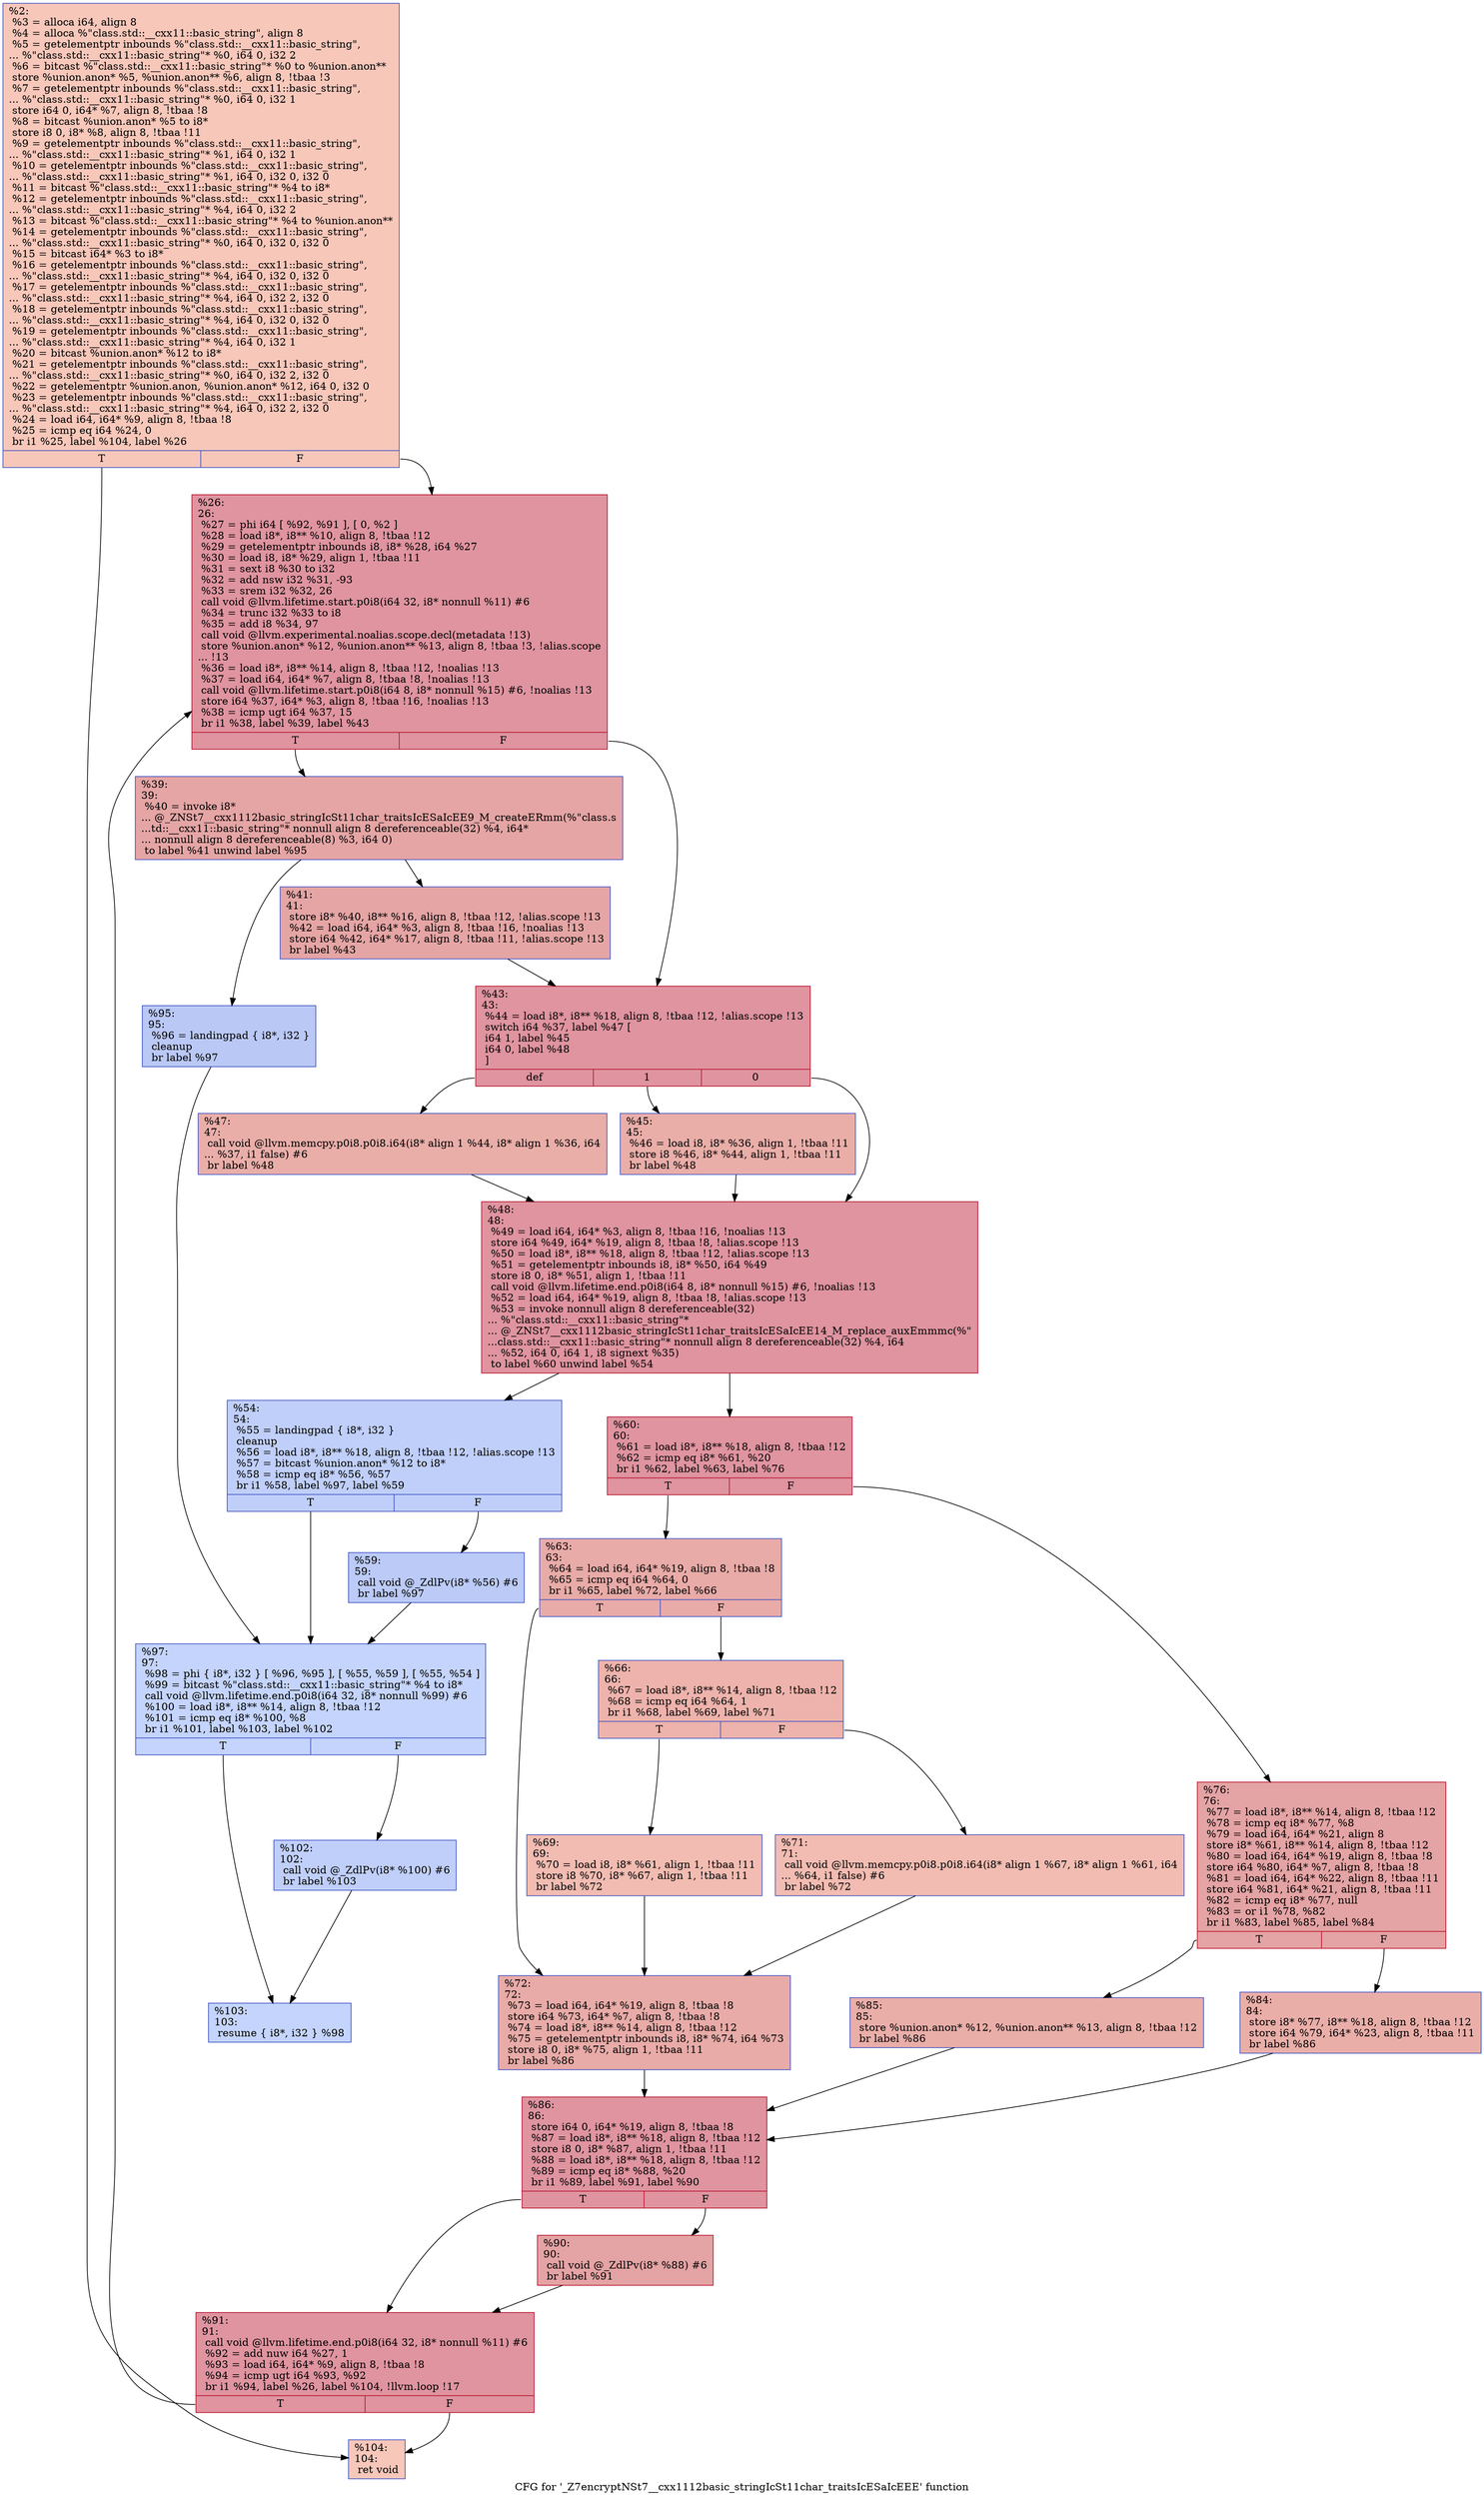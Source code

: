 digraph "CFG for '_Z7encryptNSt7__cxx1112basic_stringIcSt11char_traitsIcESaIcEEE' function" {
	label="CFG for '_Z7encryptNSt7__cxx1112basic_stringIcSt11char_traitsIcESaIcEEE' function";

	Node0x564c761f33b0 [shape=record,color="#3d50c3ff", style=filled, fillcolor="#ec7f6370",label="{%2:\l  %3 = alloca i64, align 8\l  %4 = alloca %\"class.std::__cxx11::basic_string\", align 8\l  %5 = getelementptr inbounds %\"class.std::__cxx11::basic_string\",\l... %\"class.std::__cxx11::basic_string\"* %0, i64 0, i32 2\l  %6 = bitcast %\"class.std::__cxx11::basic_string\"* %0 to %union.anon**\l  store %union.anon* %5, %union.anon** %6, align 8, !tbaa !3\l  %7 = getelementptr inbounds %\"class.std::__cxx11::basic_string\",\l... %\"class.std::__cxx11::basic_string\"* %0, i64 0, i32 1\l  store i64 0, i64* %7, align 8, !tbaa !8\l  %8 = bitcast %union.anon* %5 to i8*\l  store i8 0, i8* %8, align 8, !tbaa !11\l  %9 = getelementptr inbounds %\"class.std::__cxx11::basic_string\",\l... %\"class.std::__cxx11::basic_string\"* %1, i64 0, i32 1\l  %10 = getelementptr inbounds %\"class.std::__cxx11::basic_string\",\l... %\"class.std::__cxx11::basic_string\"* %1, i64 0, i32 0, i32 0\l  %11 = bitcast %\"class.std::__cxx11::basic_string\"* %4 to i8*\l  %12 = getelementptr inbounds %\"class.std::__cxx11::basic_string\",\l... %\"class.std::__cxx11::basic_string\"* %4, i64 0, i32 2\l  %13 = bitcast %\"class.std::__cxx11::basic_string\"* %4 to %union.anon**\l  %14 = getelementptr inbounds %\"class.std::__cxx11::basic_string\",\l... %\"class.std::__cxx11::basic_string\"* %0, i64 0, i32 0, i32 0\l  %15 = bitcast i64* %3 to i8*\l  %16 = getelementptr inbounds %\"class.std::__cxx11::basic_string\",\l... %\"class.std::__cxx11::basic_string\"* %4, i64 0, i32 0, i32 0\l  %17 = getelementptr inbounds %\"class.std::__cxx11::basic_string\",\l... %\"class.std::__cxx11::basic_string\"* %4, i64 0, i32 2, i32 0\l  %18 = getelementptr inbounds %\"class.std::__cxx11::basic_string\",\l... %\"class.std::__cxx11::basic_string\"* %4, i64 0, i32 0, i32 0\l  %19 = getelementptr inbounds %\"class.std::__cxx11::basic_string\",\l... %\"class.std::__cxx11::basic_string\"* %4, i64 0, i32 1\l  %20 = bitcast %union.anon* %12 to i8*\l  %21 = getelementptr inbounds %\"class.std::__cxx11::basic_string\",\l... %\"class.std::__cxx11::basic_string\"* %0, i64 0, i32 2, i32 0\l  %22 = getelementptr %union.anon, %union.anon* %12, i64 0, i32 0\l  %23 = getelementptr inbounds %\"class.std::__cxx11::basic_string\",\l... %\"class.std::__cxx11::basic_string\"* %4, i64 0, i32 2, i32 0\l  %24 = load i64, i64* %9, align 8, !tbaa !8\l  %25 = icmp eq i64 %24, 0\l  br i1 %25, label %104, label %26\l|{<s0>T|<s1>F}}"];
	Node0x564c761f33b0:s0 -> Node0x564c761f4a80;
	Node0x564c761f33b0:s1 -> Node0x564c761f6b10;
	Node0x564c761f6b10 [shape=record,color="#b70d28ff", style=filled, fillcolor="#b70d2870",label="{%26:\l26:                                               \l  %27 = phi i64 [ %92, %91 ], [ 0, %2 ]\l  %28 = load i8*, i8** %10, align 8, !tbaa !12\l  %29 = getelementptr inbounds i8, i8* %28, i64 %27\l  %30 = load i8, i8* %29, align 1, !tbaa !11\l  %31 = sext i8 %30 to i32\l  %32 = add nsw i32 %31, -93\l  %33 = srem i32 %32, 26\l  call void @llvm.lifetime.start.p0i8(i64 32, i8* nonnull %11) #6\l  %34 = trunc i32 %33 to i8\l  %35 = add i8 %34, 97\l  call void @llvm.experimental.noalias.scope.decl(metadata !13)\l  store %union.anon* %12, %union.anon** %13, align 8, !tbaa !3, !alias.scope\l... !13\l  %36 = load i8*, i8** %14, align 8, !tbaa !12, !noalias !13\l  %37 = load i64, i64* %7, align 8, !tbaa !8, !noalias !13\l  call void @llvm.lifetime.start.p0i8(i64 8, i8* nonnull %15) #6, !noalias !13\l  store i64 %37, i64* %3, align 8, !tbaa !16, !noalias !13\l  %38 = icmp ugt i64 %37, 15\l  br i1 %38, label %39, label %43\l|{<s0>T|<s1>F}}"];
	Node0x564c761f6b10:s0 -> Node0x564c761f9ef0;
	Node0x564c761f6b10:s1 -> Node0x564c761f9f80;
	Node0x564c761f9ef0 [shape=record,color="#3d50c3ff", style=filled, fillcolor="#c5333470",label="{%39:\l39:                                               \l  %40 = invoke i8*\l... @_ZNSt7__cxx1112basic_stringIcSt11char_traitsIcESaIcEE9_M_createERmm(%\"class.s\l...td::__cxx11::basic_string\"* nonnull align 8 dereferenceable(32) %4, i64*\l... nonnull align 8 dereferenceable(8) %3, i64 0)\l          to label %41 unwind label %95\l}"];
	Node0x564c761f9ef0 -> Node0x564c761fa1b0;
	Node0x564c761f9ef0 -> Node0x564c761fa200;
	Node0x564c761fa1b0 [shape=record,color="#3d50c3ff", style=filled, fillcolor="#c5333470",label="{%41:\l41:                                               \l  store i8* %40, i8** %16, align 8, !tbaa !12, !alias.scope !13\l  %42 = load i64, i64* %3, align 8, !tbaa !16, !noalias !13\l  store i64 %42, i64* %17, align 8, !tbaa !11, !alias.scope !13\l  br label %43\l}"];
	Node0x564c761fa1b0 -> Node0x564c761f9f80;
	Node0x564c761f9f80 [shape=record,color="#b70d28ff", style=filled, fillcolor="#b70d2870",label="{%43:\l43:                                               \l  %44 = load i8*, i8** %18, align 8, !tbaa !12, !alias.scope !13\l  switch i64 %37, label %47 [\l    i64 1, label %45\l    i64 0, label %48\l  ]\l|{<s0>def|<s1>1|<s2>0}}"];
	Node0x564c761f9f80:s0 -> Node0x564c761fa0c0;
	Node0x564c761f9f80:s1 -> Node0x564c761faed0;
	Node0x564c761f9f80:s2 -> Node0x564c761faf60;
	Node0x564c761faed0 [shape=record,color="#3d50c3ff", style=filled, fillcolor="#d0473d70",label="{%45:\l45:                                               \l  %46 = load i8, i8* %36, align 1, !tbaa !11\l  store i8 %46, i8* %44, align 1, !tbaa !11\l  br label %48\l}"];
	Node0x564c761faed0 -> Node0x564c761faf60;
	Node0x564c761fa0c0 [shape=record,color="#3d50c3ff", style=filled, fillcolor="#d0473d70",label="{%47:\l47:                                               \l  call void @llvm.memcpy.p0i8.p0i8.i64(i8* align 1 %44, i8* align 1 %36, i64\l... %37, i1 false) #6\l  br label %48\l}"];
	Node0x564c761fa0c0 -> Node0x564c761faf60;
	Node0x564c761faf60 [shape=record,color="#b70d28ff", style=filled, fillcolor="#b70d2870",label="{%48:\l48:                                               \l  %49 = load i64, i64* %3, align 8, !tbaa !16, !noalias !13\l  store i64 %49, i64* %19, align 8, !tbaa !8, !alias.scope !13\l  %50 = load i8*, i8** %18, align 8, !tbaa !12, !alias.scope !13\l  %51 = getelementptr inbounds i8, i8* %50, i64 %49\l  store i8 0, i8* %51, align 1, !tbaa !11\l  call void @llvm.lifetime.end.p0i8(i64 8, i8* nonnull %15) #6, !noalias !13\l  %52 = load i64, i64* %19, align 8, !tbaa !8, !alias.scope !13\l  %53 = invoke nonnull align 8 dereferenceable(32)\l... %\"class.std::__cxx11::basic_string\"*\l... @_ZNSt7__cxx1112basic_stringIcSt11char_traitsIcESaIcEE14_M_replace_auxEmmmc(%\"\l...class.std::__cxx11::basic_string\"* nonnull align 8 dereferenceable(32) %4, i64\l... %52, i64 0, i64 1, i8 signext %35)\l          to label %60 unwind label %54\l}"];
	Node0x564c761faf60 -> Node0x564c761fbc90;
	Node0x564c761faf60 -> Node0x564c761fbd20;
	Node0x564c761fbd20 [shape=record,color="#3d50c3ff", style=filled, fillcolor="#7093f370",label="{%54:\l54:                                               \l  %55 = landingpad \{ i8*, i32 \}\l          cleanup\l  %56 = load i8*, i8** %18, align 8, !tbaa !12, !alias.scope !13\l  %57 = bitcast %union.anon* %12 to i8*\l  %58 = icmp eq i8* %56, %57\l  br i1 %58, label %97, label %59\l|{<s0>T|<s1>F}}"];
	Node0x564c761fbd20:s0 -> Node0x564c761fc4a0;
	Node0x564c761fbd20:s1 -> Node0x564c761fc530;
	Node0x564c761fc530 [shape=record,color="#3d50c3ff", style=filled, fillcolor="#6687ed70",label="{%59:\l59:                                               \l  call void @_ZdlPv(i8* %56) #6\l  br label %97\l}"];
	Node0x564c761fc530 -> Node0x564c761fc4a0;
	Node0x564c761fbc90 [shape=record,color="#b70d28ff", style=filled, fillcolor="#b70d2870",label="{%60:\l60:                                               \l  %61 = load i8*, i8** %18, align 8, !tbaa !12\l  %62 = icmp eq i8* %61, %20\l  br i1 %62, label %63, label %76\l|{<s0>T|<s1>F}}"];
	Node0x564c761fbc90:s0 -> Node0x564c761fc9b0;
	Node0x564c761fbc90:s1 -> Node0x564c761fca00;
	Node0x564c761fc9b0 [shape=record,color="#3d50c3ff", style=filled, fillcolor="#cc403a70",label="{%63:\l63:                                               \l  %64 = load i64, i64* %19, align 8, !tbaa !8\l  %65 = icmp eq i64 %64, 0\l  br i1 %65, label %72, label %66\l|{<s0>T|<s1>F}}"];
	Node0x564c761fc9b0:s0 -> Node0x564c761fd010;
	Node0x564c761fc9b0:s1 -> Node0x564c761fd060;
	Node0x564c761fd060 [shape=record,color="#3d50c3ff", style=filled, fillcolor="#d6524470",label="{%66:\l66:                                               \l  %67 = load i8*, i8** %14, align 8, !tbaa !12\l  %68 = icmp eq i64 %64, 1\l  br i1 %68, label %69, label %71\l|{<s0>T|<s1>F}}"];
	Node0x564c761fd060:s0 -> Node0x564c761fd2a0;
	Node0x564c761fd060:s1 -> Node0x564c761fd2f0;
	Node0x564c761fd2a0 [shape=record,color="#3d50c3ff", style=filled, fillcolor="#e1675170",label="{%69:\l69:                                               \l  %70 = load i8, i8* %61, align 1, !tbaa !11\l  store i8 %70, i8* %67, align 1, !tbaa !11\l  br label %72\l}"];
	Node0x564c761fd2a0 -> Node0x564c761fd010;
	Node0x564c761fd2f0 [shape=record,color="#3d50c3ff", style=filled, fillcolor="#e1675170",label="{%71:\l71:                                               \l  call void @llvm.memcpy.p0i8.p0i8.i64(i8* align 1 %67, i8* align 1 %61, i64\l... %64, i1 false) #6\l  br label %72\l}"];
	Node0x564c761fd2f0 -> Node0x564c761fd010;
	Node0x564c761fd010 [shape=record,color="#3d50c3ff", style=filled, fillcolor="#cc403a70",label="{%72:\l72:                                               \l  %73 = load i64, i64* %19, align 8, !tbaa !8\l  store i64 %73, i64* %7, align 8, !tbaa !8\l  %74 = load i8*, i8** %14, align 8, !tbaa !12\l  %75 = getelementptr inbounds i8, i8* %74, i64 %73\l  store i8 0, i8* %75, align 1, !tbaa !11\l  br label %86\l}"];
	Node0x564c761fd010 -> Node0x564c761fdaa0;
	Node0x564c761fca00 [shape=record,color="#b70d28ff", style=filled, fillcolor="#c32e3170",label="{%76:\l76:                                               \l  %77 = load i8*, i8** %14, align 8, !tbaa !12\l  %78 = icmp eq i8* %77, %8\l  %79 = load i64, i64* %21, align 8\l  store i8* %61, i8** %14, align 8, !tbaa !12\l  %80 = load i64, i64* %19, align 8, !tbaa !8\l  store i64 %80, i64* %7, align 8, !tbaa !8\l  %81 = load i64, i64* %22, align 8, !tbaa !11\l  store i64 %81, i64* %21, align 8, !tbaa !11\l  %82 = icmp eq i8* %77, null\l  %83 = or i1 %78, %82\l  br i1 %83, label %85, label %84\l|{<s0>T|<s1>F}}"];
	Node0x564c761fca00:s0 -> Node0x564c761fe080;
	Node0x564c761fca00:s1 -> Node0x564c761fe0d0;
	Node0x564c761fe0d0 [shape=record,color="#3d50c3ff", style=filled, fillcolor="#d0473d70",label="{%84:\l84:                                               \l  store i8* %77, i8** %18, align 8, !tbaa !12\l  store i64 %79, i64* %23, align 8, !tbaa !11\l  br label %86\l}"];
	Node0x564c761fe0d0 -> Node0x564c761fdaa0;
	Node0x564c761fe080 [shape=record,color="#3d50c3ff", style=filled, fillcolor="#d0473d70",label="{%85:\l85:                                               \l  store %union.anon* %12, %union.anon** %13, align 8, !tbaa !12\l  br label %86\l}"];
	Node0x564c761fe080 -> Node0x564c761fdaa0;
	Node0x564c761fdaa0 [shape=record,color="#b70d28ff", style=filled, fillcolor="#b70d2870",label="{%86:\l86:                                               \l  store i64 0, i64* %19, align 8, !tbaa !8\l  %87 = load i8*, i8** %18, align 8, !tbaa !12\l  store i8 0, i8* %87, align 1, !tbaa !11\l  %88 = load i8*, i8** %18, align 8, !tbaa !12\l  %89 = icmp eq i8* %88, %20\l  br i1 %89, label %91, label %90\l|{<s0>T|<s1>F}}"];
	Node0x564c761fdaa0:s0 -> Node0x564c761f6c80;
	Node0x564c761fdaa0:s1 -> Node0x564c761fe6f0;
	Node0x564c761fe6f0 [shape=record,color="#b70d28ff", style=filled, fillcolor="#c32e3170",label="{%90:\l90:                                               \l  call void @_ZdlPv(i8* %88) #6\l  br label %91\l}"];
	Node0x564c761fe6f0 -> Node0x564c761f6c80;
	Node0x564c761f6c80 [shape=record,color="#b70d28ff", style=filled, fillcolor="#b70d2870",label="{%91:\l91:                                               \l  call void @llvm.lifetime.end.p0i8(i64 32, i8* nonnull %11) #6\l  %92 = add nuw i64 %27, 1\l  %93 = load i64, i64* %9, align 8, !tbaa !8\l  %94 = icmp ugt i64 %93, %92\l  br i1 %94, label %26, label %104, !llvm.loop !17\l|{<s0>T|<s1>F}}"];
	Node0x564c761f6c80:s0 -> Node0x564c761f6b10;
	Node0x564c761f6c80:s1 -> Node0x564c761f4a80;
	Node0x564c761fa200 [shape=record,color="#3d50c3ff", style=filled, fillcolor="#6282ea70",label="{%95:\l95:                                               \l  %96 = landingpad \{ i8*, i32 \}\l          cleanup\l  br label %97\l}"];
	Node0x564c761fa200 -> Node0x564c761fc4a0;
	Node0x564c761fc4a0 [shape=record,color="#3d50c3ff", style=filled, fillcolor="#7a9df870",label="{%97:\l97:                                               \l  %98 = phi \{ i8*, i32 \} [ %96, %95 ], [ %55, %59 ], [ %55, %54 ]\l  %99 = bitcast %\"class.std::__cxx11::basic_string\"* %4 to i8*\l  call void @llvm.lifetime.end.p0i8(i64 32, i8* nonnull %99) #6\l  %100 = load i8*, i8** %14, align 8, !tbaa !12\l  %101 = icmp eq i8* %100, %8\l  br i1 %101, label %103, label %102\l|{<s0>T|<s1>F}}"];
	Node0x564c761fc4a0:s0 -> Node0x564c761f51f0;
	Node0x564c761fc4a0:s1 -> Node0x564c761f5240;
	Node0x564c761f5240 [shape=record,color="#3d50c3ff", style=filled, fillcolor="#7093f370",label="{%102:\l102:                                              \l  call void @_ZdlPv(i8* %100) #6\l  br label %103\l}"];
	Node0x564c761f5240 -> Node0x564c761f51f0;
	Node0x564c761f51f0 [shape=record,color="#3d50c3ff", style=filled, fillcolor="#7a9df870",label="{%103:\l103:                                              \l  resume \{ i8*, i32 \} %98\l}"];
	Node0x564c761f4a80 [shape=record,color="#3d50c3ff", style=filled, fillcolor="#ec7f6370",label="{%104:\l104:                                              \l  ret void\l}"];
}
